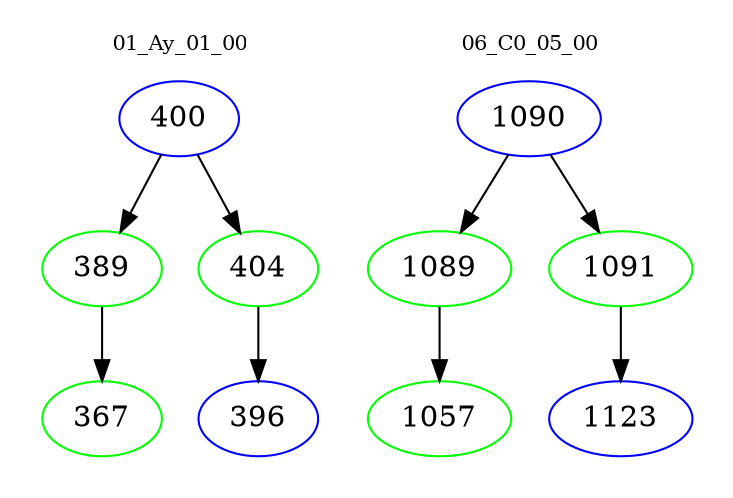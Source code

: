 digraph{
subgraph cluster_0 {
color = white
label = "01_Ay_01_00";
fontsize=10;
T0_400 [label="400", color="blue"]
T0_400 -> T0_389 [color="black"]
T0_389 [label="389", color="green"]
T0_389 -> T0_367 [color="black"]
T0_367 [label="367", color="green"]
T0_400 -> T0_404 [color="black"]
T0_404 [label="404", color="green"]
T0_404 -> T0_396 [color="black"]
T0_396 [label="396", color="blue"]
}
subgraph cluster_1 {
color = white
label = "06_C0_05_00";
fontsize=10;
T1_1090 [label="1090", color="blue"]
T1_1090 -> T1_1089 [color="black"]
T1_1089 [label="1089", color="green"]
T1_1089 -> T1_1057 [color="black"]
T1_1057 [label="1057", color="green"]
T1_1090 -> T1_1091 [color="black"]
T1_1091 [label="1091", color="green"]
T1_1091 -> T1_1123 [color="black"]
T1_1123 [label="1123", color="blue"]
}
}
